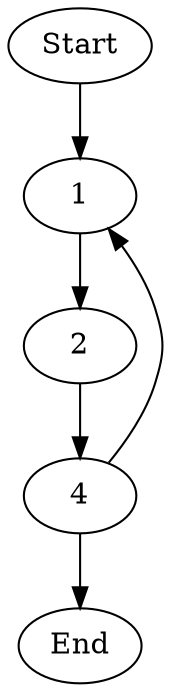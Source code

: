 strict digraph  {
	Start	 [pos="(0, 1)"];
	1	 [perf_profile="{128: 5500.4866999999995, 320: 2148.4905000000003, 512: 1301.2842, 704: 926.5277999999998, 896: 746.0372, 1088: 715.9623999999999, \
1280: 707.7513, 1472: 676.1344000000001, 1664: 761.7915000000003, 1856: 767.4296, 2048: 688.5601999999999, 2240: 701.5542999999999, \
2432: 740.4686999999998, 2624: 700.0512999999999, 2816: 700.8738000000001, 3008: 753.4839}",
		pos="(1, 1)"];
	Start -> 1	 [weight=1];
	2	 [perf_profile="{128: 2898.2188999999994, 320: 1150.7265, 512: 700.4040000000002, 704: 510.6892, 896: 399.03869999999995, 1088: 322.5969, 1280: \
271.0062, 1472: 242.73329999999999, 1664: 222.29129999999998, 1856: 204.17969999999997, 2048: 201.59859999999998, 2240: 200.2895, \
2432: 201.2618, 2624: 203.90529999999995, 2816: 203.4614, 3008: 200.59420000000003}",
		pos="(2, 1)"];
	1 -> 2	 [weight=1];
	4	 [perf_profile="{128: 6180.600600000001, 320: 2739.3443000000007, 512: 1933.9807, 704: 1522.5382999999995, 896: 1247.5121, 1088: 1149.2724, 1280: \
973.8288999999997, 1472: 968.9765999999998, 1664: 887.0984999999997, 1856: 858.3172999999999, 2048: 831.638, 2240: 791.3352, 2432: \
806.5761999999999, 2624: 805.4515000000001, 2816: 930.5377000000001, 3008: 795.1290000000001}",
		pos="(3, 1)"];
	2 -> 4	 [weight=1];
	4 -> 1	 [weight=0.1];
	End	 [pos="(4, 1)"];
	4 -> End	 [weight=0.9];
}
